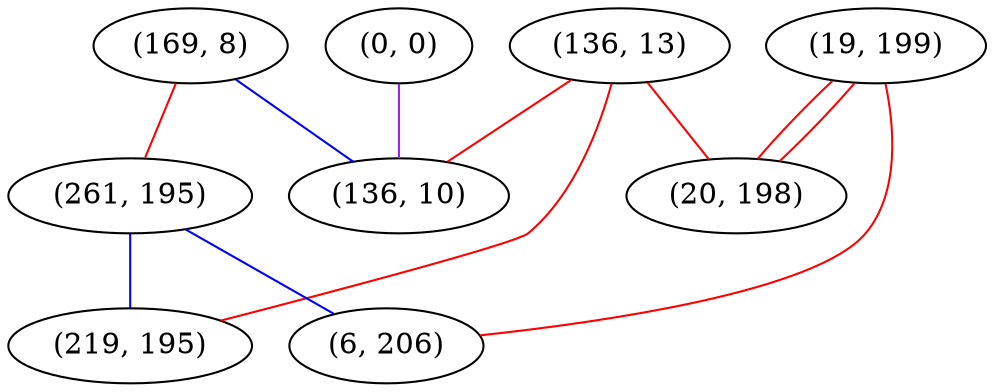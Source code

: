 graph "" {
"(0, 0)";
"(136, 13)";
"(19, 199)";
"(169, 8)";
"(136, 10)";
"(20, 198)";
"(261, 195)";
"(219, 195)";
"(6, 206)";
"(0, 0)" -- "(136, 10)"  [color=purple, key=0, weight=4];
"(136, 13)" -- "(136, 10)"  [color=red, key=0, weight=1];
"(136, 13)" -- "(20, 198)"  [color=red, key=0, weight=1];
"(136, 13)" -- "(219, 195)"  [color=red, key=0, weight=1];
"(19, 199)" -- "(20, 198)"  [color=red, key=0, weight=1];
"(19, 199)" -- "(20, 198)"  [color=red, key=1, weight=1];
"(19, 199)" -- "(6, 206)"  [color=red, key=0, weight=1];
"(169, 8)" -- "(136, 10)"  [color=blue, key=0, weight=3];
"(169, 8)" -- "(261, 195)"  [color=red, key=0, weight=1];
"(261, 195)" -- "(219, 195)"  [color=blue, key=0, weight=3];
"(261, 195)" -- "(6, 206)"  [color=blue, key=0, weight=3];
}
